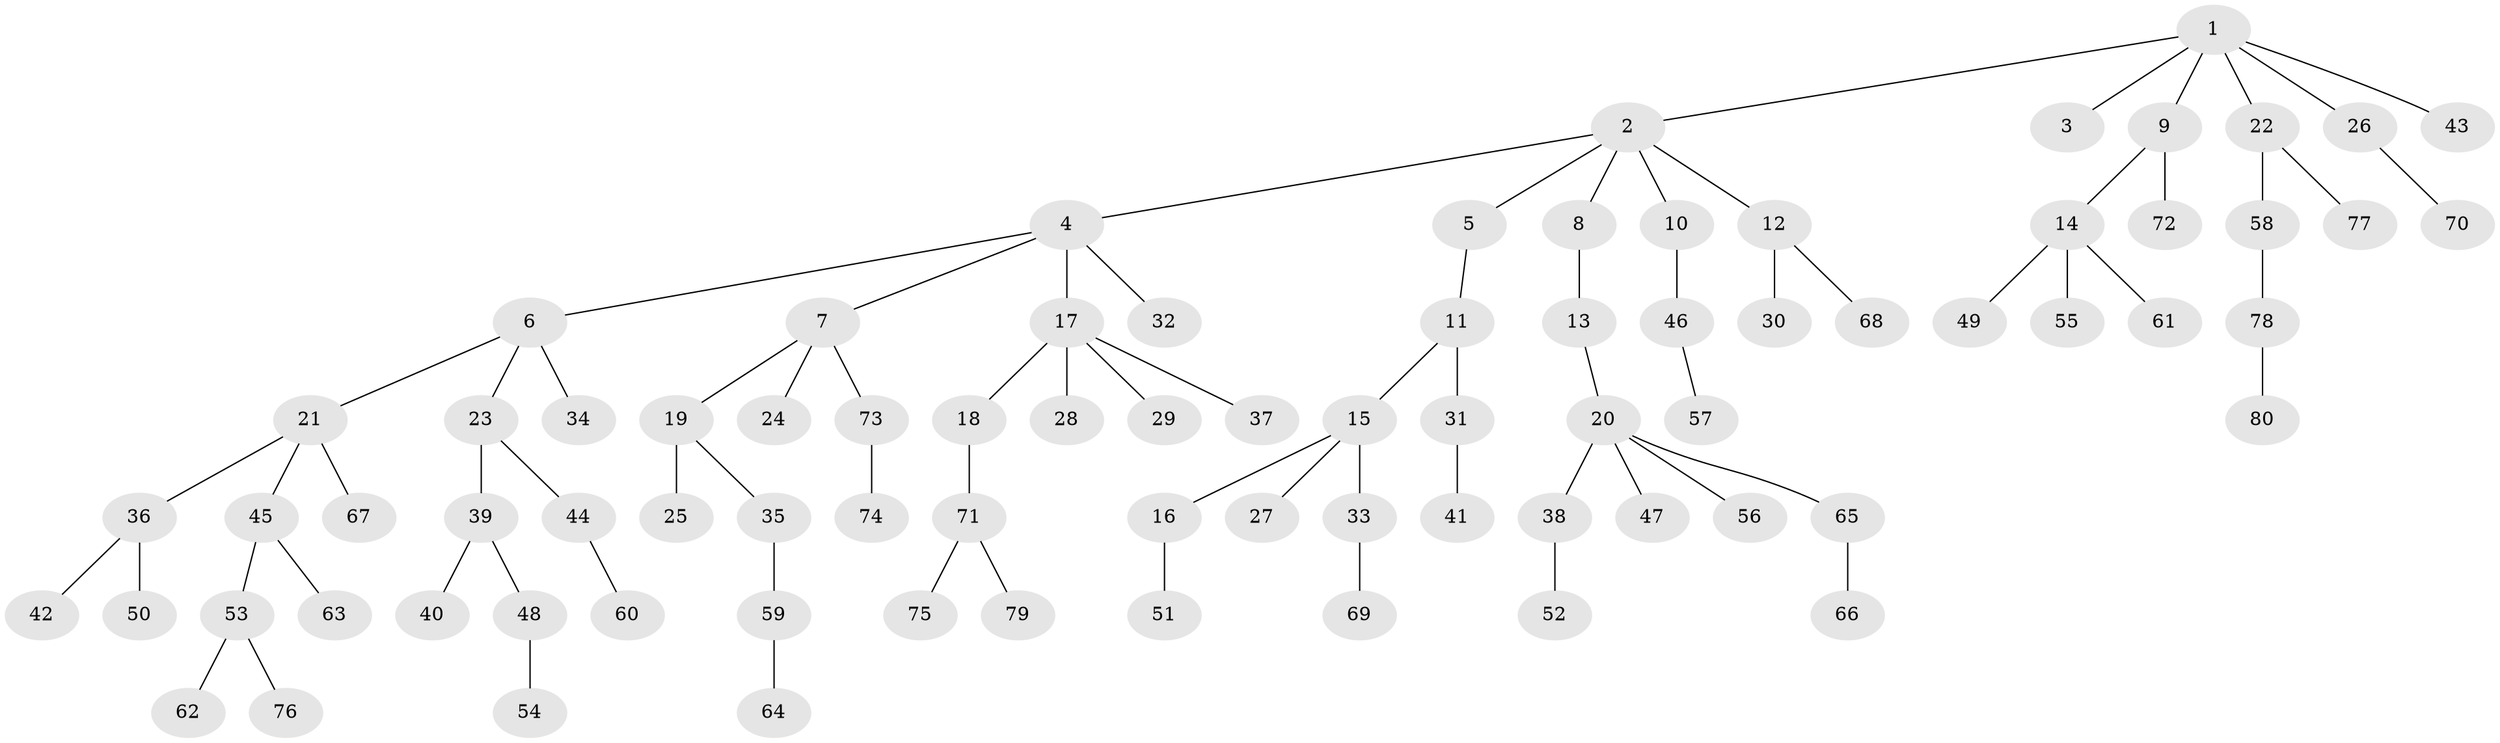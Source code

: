// coarse degree distribution, {6: 0.03571428571428571, 1: 0.5178571428571429, 7: 0.017857142857142856, 3: 0.14285714285714285, 2: 0.23214285714285715, 4: 0.05357142857142857}
// Generated by graph-tools (version 1.1) at 2025/42/03/06/25 10:42:04]
// undirected, 80 vertices, 79 edges
graph export_dot {
graph [start="1"]
  node [color=gray90,style=filled];
  1;
  2;
  3;
  4;
  5;
  6;
  7;
  8;
  9;
  10;
  11;
  12;
  13;
  14;
  15;
  16;
  17;
  18;
  19;
  20;
  21;
  22;
  23;
  24;
  25;
  26;
  27;
  28;
  29;
  30;
  31;
  32;
  33;
  34;
  35;
  36;
  37;
  38;
  39;
  40;
  41;
  42;
  43;
  44;
  45;
  46;
  47;
  48;
  49;
  50;
  51;
  52;
  53;
  54;
  55;
  56;
  57;
  58;
  59;
  60;
  61;
  62;
  63;
  64;
  65;
  66;
  67;
  68;
  69;
  70;
  71;
  72;
  73;
  74;
  75;
  76;
  77;
  78;
  79;
  80;
  1 -- 2;
  1 -- 3;
  1 -- 9;
  1 -- 22;
  1 -- 26;
  1 -- 43;
  2 -- 4;
  2 -- 5;
  2 -- 8;
  2 -- 10;
  2 -- 12;
  4 -- 6;
  4 -- 7;
  4 -- 17;
  4 -- 32;
  5 -- 11;
  6 -- 21;
  6 -- 23;
  6 -- 34;
  7 -- 19;
  7 -- 24;
  7 -- 73;
  8 -- 13;
  9 -- 14;
  9 -- 72;
  10 -- 46;
  11 -- 15;
  11 -- 31;
  12 -- 30;
  12 -- 68;
  13 -- 20;
  14 -- 49;
  14 -- 55;
  14 -- 61;
  15 -- 16;
  15 -- 27;
  15 -- 33;
  16 -- 51;
  17 -- 18;
  17 -- 28;
  17 -- 29;
  17 -- 37;
  18 -- 71;
  19 -- 25;
  19 -- 35;
  20 -- 38;
  20 -- 47;
  20 -- 56;
  20 -- 65;
  21 -- 36;
  21 -- 45;
  21 -- 67;
  22 -- 58;
  22 -- 77;
  23 -- 39;
  23 -- 44;
  26 -- 70;
  31 -- 41;
  33 -- 69;
  35 -- 59;
  36 -- 42;
  36 -- 50;
  38 -- 52;
  39 -- 40;
  39 -- 48;
  44 -- 60;
  45 -- 53;
  45 -- 63;
  46 -- 57;
  48 -- 54;
  53 -- 62;
  53 -- 76;
  58 -- 78;
  59 -- 64;
  65 -- 66;
  71 -- 75;
  71 -- 79;
  73 -- 74;
  78 -- 80;
}
